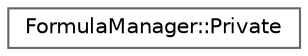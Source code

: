 digraph "Graphical Class Hierarchy"
{
 // INTERACTIVE_SVG=YES
 // LATEX_PDF_SIZE
  bgcolor="transparent";
  edge [fontname=Helvetica,fontsize=10,labelfontname=Helvetica,labelfontsize=10];
  node [fontname=Helvetica,fontsize=10,shape=box,height=0.2,width=0.4];
  rankdir="LR";
  Node0 [label="FormulaManager::Private",height=0.2,width=0.4,color="grey40", fillcolor="white", style="filled",URL="$db/da0/struct_formula_manager_1_1_private.html",tooltip=" "];
}
